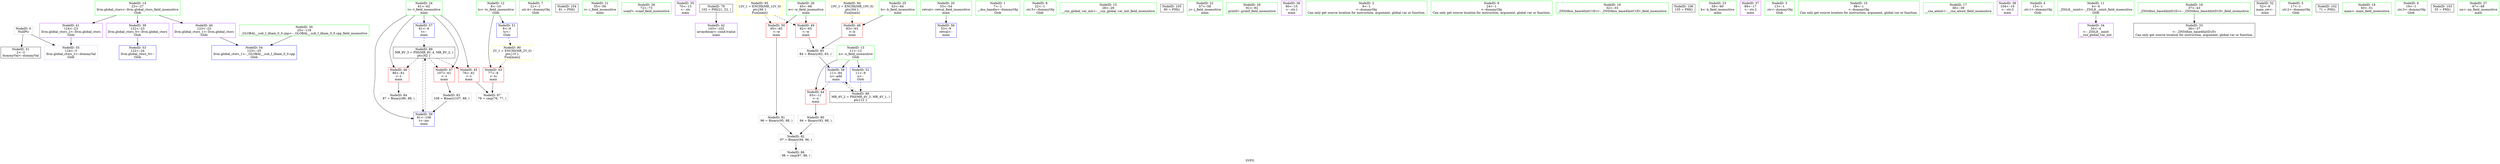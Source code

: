 digraph "SVFG" {
	label="SVFG";

	Node0x55cbe29aa9e0 [shape=record,color=grey,label="{NodeID: 0\nNullPtr}"];
	Node0x55cbe29aa9e0 -> Node0x55cbe29bb480[style=solid];
	Node0x55cbe29aa9e0 -> Node0x55cbe29bd9d0[style=solid];
	Node0x55cbe29c2b40 [shape=record,color=yellow,style=double,label="{NodeID: 90\n2V_1 = ENCHI(MR_2V_0)\npts\{10 \}\nFun[main]}"];
	Node0x55cbe29c2b40 -> Node0x55cbe29bbf30[style=dashed];
	Node0x55cbe29b8a10 [shape=record,color=green,label="{NodeID: 7\n21\<--1\n.str.4\<--dummyObj\nGlob }"];
	Node0x55cbe29ba530 [shape=record,color=green,label="{NodeID: 14\n23\<--27\nllvm.global_ctors\<--llvm.global_ctors_field_insensitive\nGlob }"];
	Node0x55cbe29ba530 -> Node0x55cbe29bbb60[style=solid];
	Node0x55cbe29ba530 -> Node0x55cbe29bbc60[style=solid];
	Node0x55cbe29ba530 -> Node0x55cbe29bbd60[style=solid];
	Node0x55cbe29c73b0 [shape=record,color=black,label="{NodeID: 104\n81 = PHI()\n}"];
	Node0x55cbe29babd0 [shape=record,color=green,label="{NodeID: 21\n55\<--56\ni\<--i_field_insensitive\nmain\n}"];
	Node0x55cbe29bb180 [shape=record,color=green,label="{NodeID: 28\n72\<--73\nscanf\<--scanf_field_insensitive\n}"];
	Node0x55cbe29bb820 [shape=record,color=purple,label="{NodeID: 35\n70\<--13\n\<--.str\nmain\n}"];
	Node0x55cbe29bbe60 [shape=record,color=purple,label="{NodeID: 42\n103\<--102\narraydecay\<--cond-lvalue\nmain\n}"];
	Node0x55cbe29bd430 [shape=record,color=red,label="{NodeID: 49\n82\<--65\n\<--w\nmain\n}"];
	Node0x55cbe29bd430 -> Node0x55cbe29bf880[style=solid];
	Node0x55cbe29bdad0 [shape=record,color=blue,label="{NodeID: 56\n53\<--9\nretval\<--\nmain\n}"];
	Node0x55cbe29bf700 [shape=record,color=grey,label="{NodeID: 84\n87 = Binary(86, 88, )\n}"];
	Node0x55cbe29aaa70 [shape=record,color=green,label="{NodeID: 1\n7\<--1\n__dso_handle\<--dummyObj\nGlob }"];
	Node0x55cbe29ba190 [shape=record,color=green,label="{NodeID: 8\n22\<--1\n.str.5\<--dummyObj\nGlob }"];
	Node0x55cbe29ba600 [shape=record,color=green,label="{NodeID: 15\n28\<--29\n__cxx_global_var_init\<--__cxx_global_var_init_field_insensitive\n}"];
	Node0x55cbe29c74b0 [shape=record,color=black,label="{NodeID: 105\n90 = PHI()\n}"];
	Node0x55cbe29baca0 [shape=record,color=green,label="{NodeID: 22\n57\<--58\nj\<--j_field_insensitive\nmain\n}"];
	Node0x55cbe29bb280 [shape=record,color=green,label="{NodeID: 29\n91\<--92\nprintf\<--printf_field_insensitive\n}"];
	Node0x55cbe29bb8f0 [shape=record,color=purple,label="{NodeID: 36\n80\<--15\n\<--.str.1\nmain\n}"];
	Node0x55cbe29bbf30 [shape=record,color=red,label="{NodeID: 43\n77\<--8\n\<--tc\nmain\n}"];
	Node0x55cbe29bbf30 -> Node0x55cbe29bfb80[style=solid];
	Node0x55cbe29bd500 [shape=record,color=red,label="{NodeID: 50\n95\<--65\n\<--w\nmain\n}"];
	Node0x55cbe29bd500 -> Node0x55cbe29bf280[style=solid];
	Node0x55cbe29bdba0 [shape=record,color=blue,label="{NodeID: 57\n61\<--9\nt\<--\nmain\n}"];
	Node0x55cbe29bdba0 -> Node0x55cbe29c2640[style=dashed];
	Node0x55cbe29bf880 [shape=record,color=grey,label="{NodeID: 85\n84 = Binary(82, 83, )\n}"];
	Node0x55cbe29bf880 -> Node0x55cbe29bdc70[style=solid];
	Node0x55cbe29aab00 [shape=record,color=green,label="{NodeID: 2\n9\<--1\n\<--dummyObj\nCan only get source location for instruction, argument, global var or function.}"];
	Node0x55cbe29ba220 [shape=record,color=green,label="{NodeID: 9\n24\<--1\n\<--dummyObj\nCan only get source location for instruction, argument, global var or function.}"];
	Node0x55cbe29ba700 [shape=record,color=green,label="{NodeID: 16\n32\<--33\n_ZNSt8ios_base4InitC1Ev\<--_ZNSt8ios_base4InitC1Ev_field_insensitive\n}"];
	Node0x55cbe29c75b0 [shape=record,color=black,label="{NodeID: 106\n105 = PHI()\n}"];
	Node0x55cbe29bad70 [shape=record,color=green,label="{NodeID: 23\n59\<--60\nk\<--k_field_insensitive\nmain\n}"];
	Node0x55cbe29bb380 [shape=record,color=green,label="{NodeID: 30\n25\<--118\n_GLOBAL__sub_I_ilham_0_0.cpp\<--_GLOBAL__sub_I_ilham_0_0.cpp_field_insensitive\n}"];
	Node0x55cbe29bb380 -> Node0x55cbe29bd8d0[style=solid];
	Node0x55cbe29bb9c0 [shape=record,color=purple,label="{NodeID: 37\n89\<--17\n\<--.str.2\nmain\n}"];
	Node0x55cbe29bc000 [shape=record,color=red,label="{NodeID: 44\n93\<--11\n\<--n\nmain\n}"];
	Node0x55cbe29bc000 -> Node0x55cbe29bf100[style=solid];
	Node0x55cbe29bd5d0 [shape=record,color=blue,label="{NodeID: 51\n8\<--9\ntc\<--\nGlob }"];
	Node0x55cbe29bd5d0 -> Node0x55cbe29c2b40[style=dashed];
	Node0x55cbe29bdc70 [shape=record,color=blue,label="{NodeID: 58\n11\<--84\nn\<--add\nmain\n}"];
	Node0x55cbe29bdc70 -> Node0x55cbe29bc000[style=dashed];
	Node0x55cbe29bdc70 -> Node0x55cbe29c2140[style=dashed];
	Node0x55cbe2881190 [shape=record,color=black,label="{NodeID: 79\n102 = PHI(21, 22, )\n}"];
	Node0x55cbe2881190 -> Node0x55cbe29bbe60[style=solid];
	Node0x55cbe29bfa00 [shape=record,color=grey,label="{NodeID: 86\n98 = cmp(97, 88, )\n}"];
	Node0x55cbe29b87d0 [shape=record,color=green,label="{NodeID: 3\n13\<--1\n.str\<--dummyObj\nGlob }"];
	Node0x55cbe29ba2b0 [shape=record,color=green,label="{NodeID: 10\n88\<--1\n\<--dummyObj\nCan only get source location for instruction, argument, global var or function.}"];
	Node0x55cbe29ba800 [shape=record,color=green,label="{NodeID: 17\n38\<--39\n__cxa_atexit\<--__cxa_atexit_field_insensitive\n}"];
	Node0x55cbe29bae40 [shape=record,color=green,label="{NodeID: 24\n61\<--62\nt\<--t_field_insensitive\nmain\n}"];
	Node0x55cbe29bae40 -> Node0x55cbe29bc0d0[style=solid];
	Node0x55cbe29bae40 -> Node0x55cbe29bc1a0[style=solid];
	Node0x55cbe29bae40 -> Node0x55cbe29bc270[style=solid];
	Node0x55cbe29bae40 -> Node0x55cbe29bdba0[style=solid];
	Node0x55cbe29bae40 -> Node0x55cbe29bdd40[style=solid];
	Node0x55cbe29bb480 [shape=record,color=black,label="{NodeID: 31\n2\<--3\ndummyVal\<--dummyVal\n}"];
	Node0x55cbe29bba90 [shape=record,color=purple,label="{NodeID: 38\n104\<--19\n\<--.str.3\nmain\n}"];
	Node0x55cbe29bc0d0 [shape=record,color=red,label="{NodeID: 45\n76\<--61\n\<--t\nmain\n}"];
	Node0x55cbe29bc0d0 -> Node0x55cbe29bfb80[style=solid];
	Node0x55cbe29bd6d0 [shape=record,color=blue,label="{NodeID: 52\n11\<--9\nn\<--\nGlob }"];
	Node0x55cbe29bd6d0 -> Node0x55cbe29c2140[style=dashed];
	Node0x55cbe29bdd40 [shape=record,color=blue,label="{NodeID: 59\n61\<--108\nt\<--inc\nmain\n}"];
	Node0x55cbe29bdd40 -> Node0x55cbe29c2640[style=dashed];
	Node0x55cbe29bf100 [shape=record,color=grey,label="{NodeID: 80\n94 = Binary(93, 88, )\n}"];
	Node0x55cbe29bf100 -> Node0x55cbe29bf400[style=solid];
	Node0x55cbe29bfb80 [shape=record,color=grey,label="{NodeID: 87\n78 = cmp(76, 77, )\n}"];
	Node0x55cbe29b8860 [shape=record,color=green,label="{NodeID: 4\n15\<--1\n.str.1\<--dummyObj\nGlob }"];
	Node0x55cbe29c3900 [shape=record,color=yellow,style=double,label="{NodeID: 94\n10V_1 = ENCHI(MR_10V_0)\npts\{64 \}\nFun[main]}"];
	Node0x55cbe29c3900 -> Node0x55cbe29bd360[style=dashed];
	Node0x55cbe29ba340 [shape=record,color=green,label="{NodeID: 11\n4\<--6\n_ZStL8__ioinit\<--_ZStL8__ioinit_field_insensitive\nGlob }"];
	Node0x55cbe29ba340 -> Node0x55cbe29bb750[style=solid];
	Node0x55cbe29ba900 [shape=record,color=green,label="{NodeID: 18\n37\<--43\n_ZNSt8ios_base4InitD1Ev\<--_ZNSt8ios_base4InitD1Ev_field_insensitive\n}"];
	Node0x55cbe29ba900 -> Node0x55cbe29bb650[style=solid];
	Node0x55cbe29baf10 [shape=record,color=green,label="{NodeID: 25\n63\<--64\nb\<--b_field_insensitive\nmain\n}"];
	Node0x55cbe29baf10 -> Node0x55cbe29bd360[style=solid];
	Node0x55cbe29bb580 [shape=record,color=black,label="{NodeID: 32\n52\<--9\nmain_ret\<--\nmain\n}"];
	Node0x55cbe29bbb60 [shape=record,color=purple,label="{NodeID: 39\n122\<--23\nllvm.global_ctors_0\<--llvm.global_ctors\nGlob }"];
	Node0x55cbe29bbb60 -> Node0x55cbe29bd7d0[style=solid];
	Node0x55cbe29bc1a0 [shape=record,color=red,label="{NodeID: 46\n86\<--61\n\<--t\nmain\n}"];
	Node0x55cbe29bc1a0 -> Node0x55cbe29bf700[style=solid];
	Node0x55cbe29bd7d0 [shape=record,color=blue,label="{NodeID: 53\n122\<--24\nllvm.global_ctors_0\<--\nGlob }"];
	Node0x55cbe29bf280 [shape=record,color=grey,label="{NodeID: 81\n96 = Binary(95, 88, )\n}"];
	Node0x55cbe29bf280 -> Node0x55cbe29bf400[style=solid];
	Node0x55cbe29c2140 [shape=record,color=black,label="{NodeID: 88\nMR_4V_2 = PHI(MR_4V_3, MR_4V_1, )\npts\{12 \}\n}"];
	Node0x55cbe29c2140 -> Node0x55cbe29bdc70[style=dashed];
	Node0x55cbe29b88f0 [shape=record,color=green,label="{NodeID: 5\n17\<--1\n.str.2\<--dummyObj\nGlob }"];
	Node0x55cbe29c39e0 [shape=record,color=yellow,style=double,label="{NodeID: 95\n12V_1 = ENCHI(MR_12V_0)\npts\{66 \}\nFun[main]}"];
	Node0x55cbe29c39e0 -> Node0x55cbe29bd430[style=dashed];
	Node0x55cbe29c39e0 -> Node0x55cbe29bd500[style=dashed];
	Node0x55cbe29ba3d0 [shape=record,color=green,label="{NodeID: 12\n8\<--10\ntc\<--tc_field_insensitive\nGlob }"];
	Node0x55cbe29ba3d0 -> Node0x55cbe29bbf30[style=solid];
	Node0x55cbe29ba3d0 -> Node0x55cbe29bd5d0[style=solid];
	Node0x55cbe29c80c0 [shape=record,color=black,label="{NodeID: 102\n71 = PHI()\n}"];
	Node0x55cbe29baa00 [shape=record,color=green,label="{NodeID: 19\n50\<--51\nmain\<--main_field_insensitive\n}"];
	Node0x55cbe29bafe0 [shape=record,color=green,label="{NodeID: 26\n65\<--66\nw\<--w_field_insensitive\nmain\n}"];
	Node0x55cbe29bafe0 -> Node0x55cbe29bd430[style=solid];
	Node0x55cbe29bafe0 -> Node0x55cbe29bd500[style=solid];
	Node0x55cbe29bb650 [shape=record,color=black,label="{NodeID: 33\n36\<--37\n\<--_ZNSt8ios_base4InitD1Ev\nCan only get source location for instruction, argument, global var or function.}"];
	Node0x55cbe29bbc60 [shape=record,color=purple,label="{NodeID: 40\n123\<--23\nllvm.global_ctors_1\<--llvm.global_ctors\nGlob }"];
	Node0x55cbe29bbc60 -> Node0x55cbe29bd8d0[style=solid];
	Node0x55cbe29bc270 [shape=record,color=red,label="{NodeID: 47\n107\<--61\n\<--t\nmain\n}"];
	Node0x55cbe29bc270 -> Node0x55cbe29bf580[style=solid];
	Node0x55cbe29bd8d0 [shape=record,color=blue,label="{NodeID: 54\n123\<--25\nllvm.global_ctors_1\<--_GLOBAL__sub_I_ilham_0_0.cpp\nGlob }"];
	Node0x55cbe29bf400 [shape=record,color=grey,label="{NodeID: 82\n97 = Binary(94, 96, )\n}"];
	Node0x55cbe29bf400 -> Node0x55cbe29bfa00[style=solid];
	Node0x55cbe29c2640 [shape=record,color=black,label="{NodeID: 89\nMR_8V_3 = PHI(MR_8V_4, MR_8V_2, )\npts\{62 \}\n}"];
	Node0x55cbe29c2640 -> Node0x55cbe29bc0d0[style=dashed];
	Node0x55cbe29c2640 -> Node0x55cbe29bc1a0[style=dashed];
	Node0x55cbe29c2640 -> Node0x55cbe29bc270[style=dashed];
	Node0x55cbe29c2640 -> Node0x55cbe29bdd40[style=dashed];
	Node0x55cbe29b8980 [shape=record,color=green,label="{NodeID: 6\n19\<--1\n.str.3\<--dummyObj\nGlob }"];
	Node0x55cbe29ba460 [shape=record,color=green,label="{NodeID: 13\n11\<--12\nn\<--n_field_insensitive\nGlob }"];
	Node0x55cbe29ba460 -> Node0x55cbe29bc000[style=solid];
	Node0x55cbe29ba460 -> Node0x55cbe29bd6d0[style=solid];
	Node0x55cbe29ba460 -> Node0x55cbe29bdc70[style=solid];
	Node0x55cbe29c72b0 [shape=record,color=black,label="{NodeID: 103\n35 = PHI()\n}"];
	Node0x55cbe29bab00 [shape=record,color=green,label="{NodeID: 20\n53\<--54\nretval\<--retval_field_insensitive\nmain\n}"];
	Node0x55cbe29bab00 -> Node0x55cbe29bdad0[style=solid];
	Node0x55cbe29bb0b0 [shape=record,color=green,label="{NodeID: 27\n67\<--68\nnn\<--nn_field_insensitive\nmain\n}"];
	Node0x55cbe29bb750 [shape=record,color=purple,label="{NodeID: 34\n34\<--4\n\<--_ZStL8__ioinit\n__cxx_global_var_init\n}"];
	Node0x55cbe29bbd60 [shape=record,color=purple,label="{NodeID: 41\n124\<--23\nllvm.global_ctors_2\<--llvm.global_ctors\nGlob }"];
	Node0x55cbe29bbd60 -> Node0x55cbe29bd9d0[style=solid];
	Node0x55cbe29bd360 [shape=record,color=red,label="{NodeID: 48\n83\<--63\n\<--b\nmain\n}"];
	Node0x55cbe29bd360 -> Node0x55cbe29bf880[style=solid];
	Node0x55cbe29bd9d0 [shape=record,color=blue, style = dotted,label="{NodeID: 55\n124\<--3\nllvm.global_ctors_2\<--dummyVal\nGlob }"];
	Node0x55cbe29bf580 [shape=record,color=grey,label="{NodeID: 83\n108 = Binary(107, 88, )\n}"];
	Node0x55cbe29bf580 -> Node0x55cbe29bdd40[style=solid];
}
